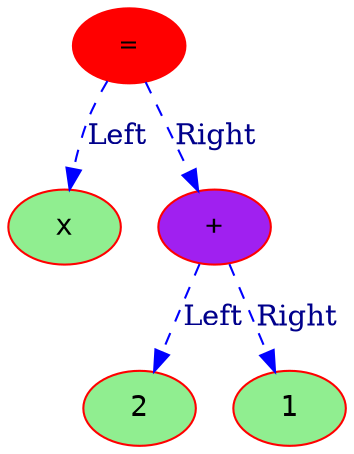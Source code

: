 digraph FORTNITE_TREE {
node [color = Red, fontname = Courier, style = filled, shape=ellipse, fillcolor = purple]
edge [color = Blue, style=dashed]
"010F5A60" [label = "x",style = filled, fillcolor = lightgreen] 
"010F97F0" -> "010F5A60" [label="Left", fontcolor=darkblue]
"010F5AA0" [label = "2",style = filled, fillcolor = lightgreen] 
"010F9670" -> "010F5AA0" [label="Left", fontcolor=darkblue]
"010F9B70" [label = "1",style = filled, fillcolor = lightgreen] 
"010F9670" -> "010F9B70" [label="Right", fontcolor=darkblue]
"010F9670" [label = "+",style = filled, fillcolor = purple] 
"010F97F0" -> "010F9670" [label="Right", fontcolor=darkblue]
"010F97F0" [label = "=",style = filled, fillcolor = red] 
}
